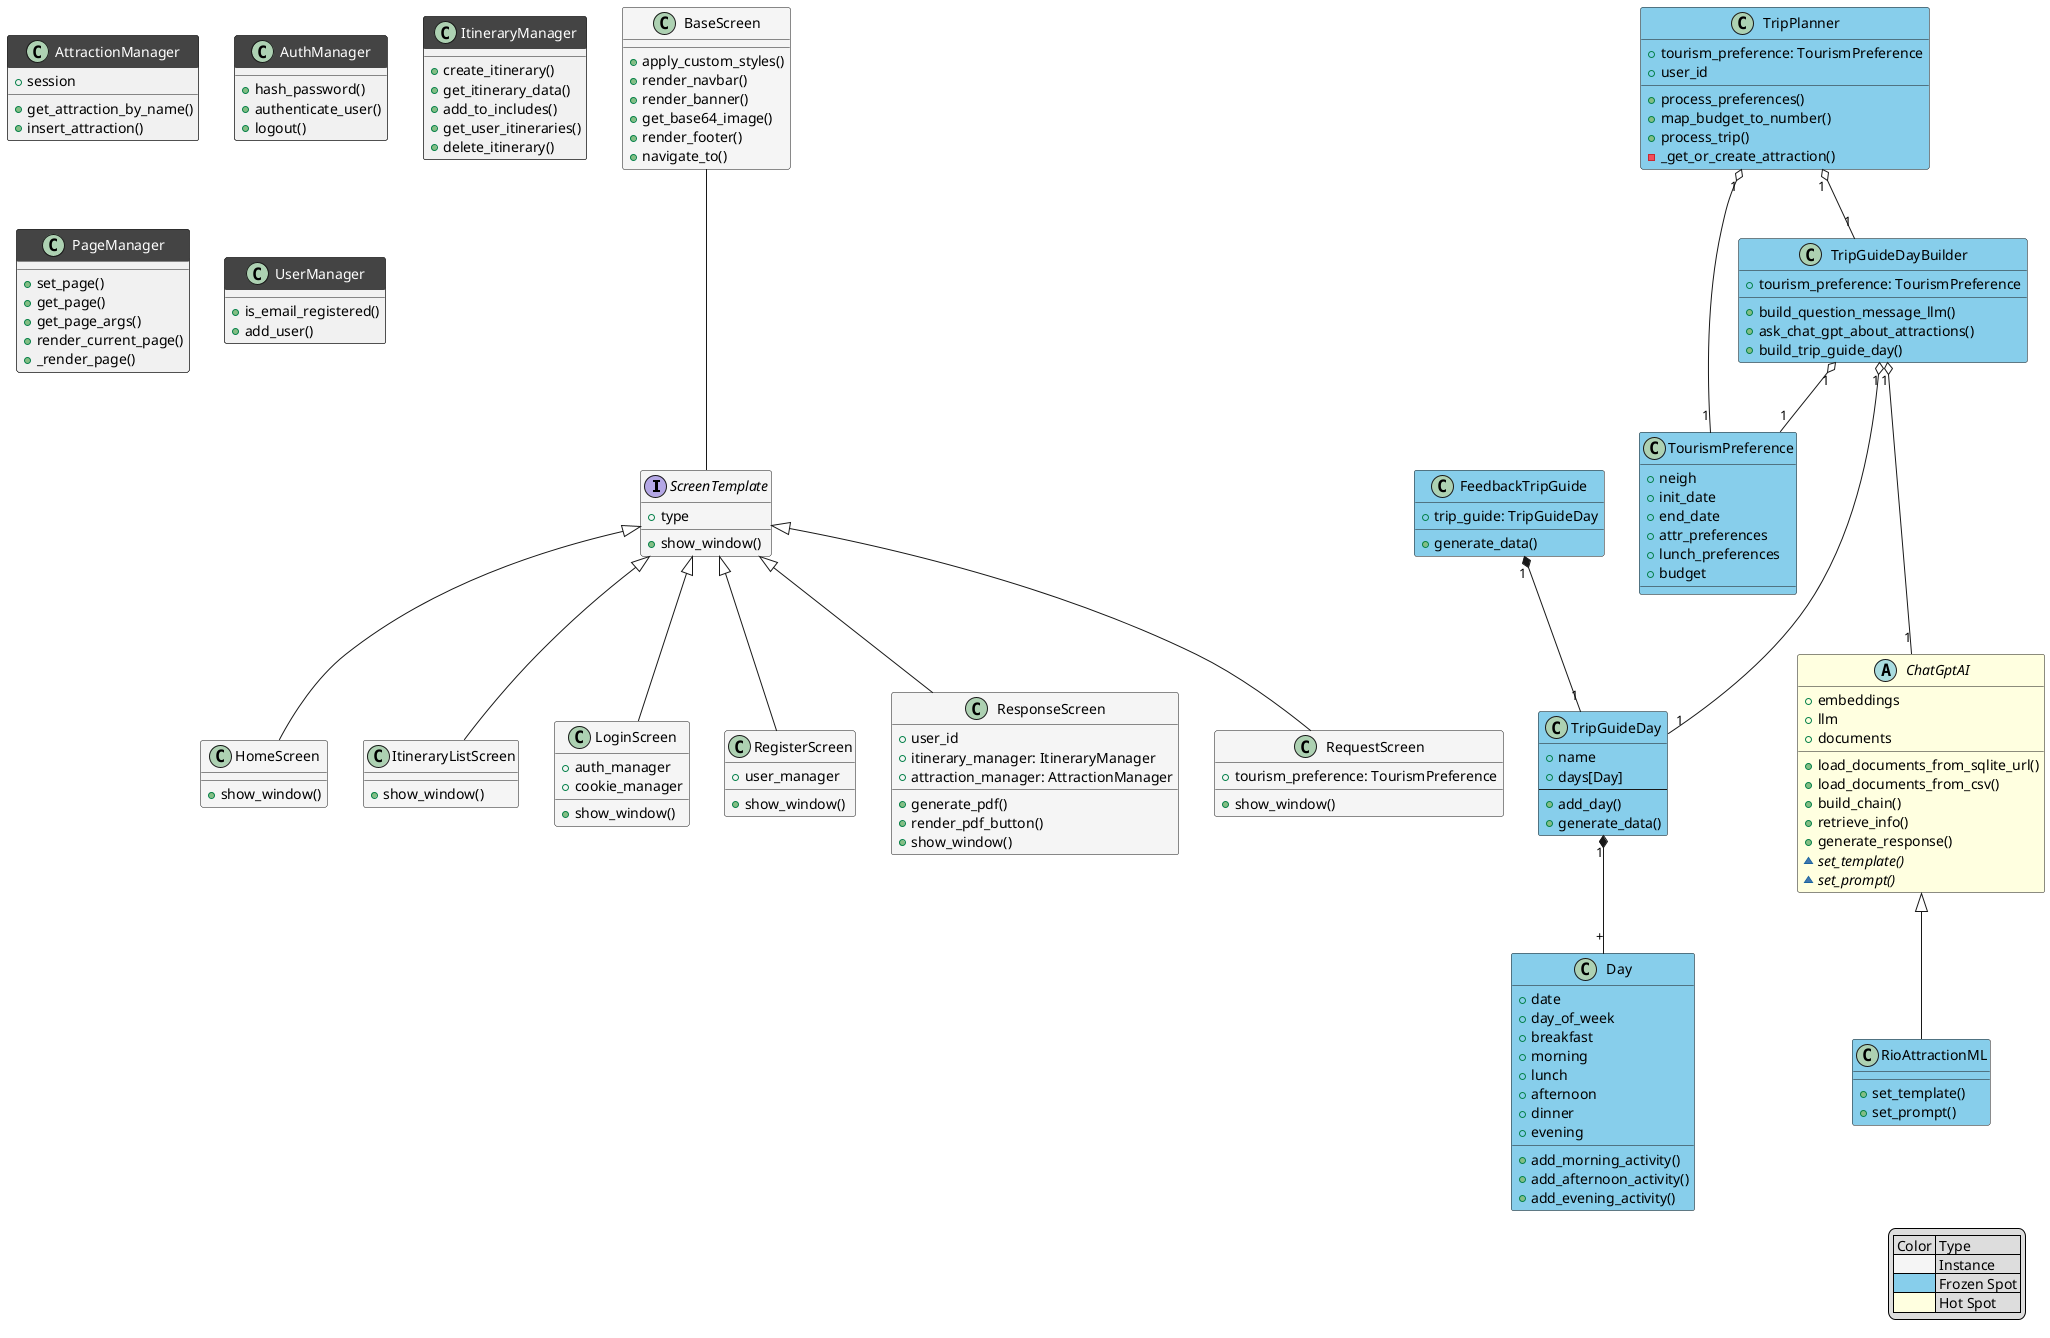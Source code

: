 @startuml

skinparam classFontColor automatic
skinparam classHeaderBackgroundColor #444
allow_mixing

Interface ScreenTemplate #WhiteSmoke {
    + type
    + show_window()
}

class BaseScreen #WhiteSmoke {
    + apply_custom_styles()
    + render_navbar()
    + render_banner()
    + get_base64_image()
    + render_footer()
    + navigate_to()
}

class HomeScreen #WhiteSmoke {
    + show_window()
}

class ItineraryListScreen #WhiteSmoke {
    + show_window()
}

class LoginScreen #WhiteSmoke {
    + auth_manager
    + cookie_manager

    + show_window()
}

class RegisterScreen #WhiteSmoke{
    + user_manager

    + show_window()
}

class ResponseScreen #WhiteSmoke {
    + user_id
    + itinerary_manager: ItineraryManager
    + attraction_manager: AttractionManager

    + generate_pdf()
    + render_pdf_button()
    + show_window()
}

class RequestScreen #WhiteSmoke {
    + tourism_preference: TourismPreference
    + show_window()
}


class TourismPreference #SkyBlue {
    + neigh
    + init_date
    + end_date
    + attr_preferences
    + lunch_preferences
    + budget

}

class FeedbackTripGuide #SkyBlue {
    + trip_guide: TripGuideDay
    + generate_data()
}

class TripGuideDay #SkyBlue {
    + name
    + days[Day]
    --
    + add_day()
    + generate_data()
}

class Day #SkyBlue {
    + date
    + day_of_week
    + breakfast
    + morning
    + lunch
    + afternoon
    + dinner
    + evening

    + add_morning_activity()
    + add_afternoon_activity()
    + add_evening_activity()
}

class TripGuideDayBuilder #SkyBlue {
    + tourism_preference: TourismPreference

    + build_question_message_llm()
    + ask_chat_gpt_about_attractions()
    + build_trip_guide_day()
}

abstract ChatGptAI #LightYellow {
    + embeddings
    + llm
    + documents

    + load_documents_from_sqlite_url()
    + load_documents_from_csv()
    + build_chain()
    + retrieve_info()
    + generate_response()
    ~{abstract} set_template()
    ~{abstract} set_prompt()
}

class RioAttractionML #SkyBlue{
    + set_template()
    + set_prompt()
}

class TripPlanner #SkyBlue {
    + tourism_preference: TourismPreference
    + user_id

    + process_preferences()
    + map_budget_to_number()
    + process_trip()
    - _get_or_create_attraction()
}

class AttractionManager {
    + session

    + get_attraction_by_name()
    + insert_attraction()
}

class AuthManager {
    + hash_password()
    + authenticate_user()
    + logout()
}

class ItineraryManager {
    + create_itinerary()
    + get_itinerary_data()
    + add_to_includes()
    + get_user_itineraries()
    + delete_itinerary()
}

class PageManager {
    + set_page()
    + get_page()
    + get_page_args()
    + render_current_page()
    + _render_page()
}

class UserManager {
    + is_email_registered()
    + add_user()
}

BaseScreen --- ScreenTemplate
ScreenTemplate  <|-- LoginScreen
ScreenTemplate <|-- ResponseScreen
ScreenTemplate <|-- RequestScreen
ScreenTemplate <|-- ItineraryListScreen
ScreenTemplate <|-- HomeScreen
ScreenTemplate <|-- RegisterScreen

ChatGptAI <|-- RioAttractionML

TripGuideDay "1" *-- "+" Day

FeedbackTripGuide "1" *-- "1" TripGuideDay

TripGuideDayBuilder "1" o-- "1" TourismPreference 
TripGuideDayBuilder "1" o--- "1" TripGuideDay  
TripGuideDayBuilder "1" o--- "1" ChatGptAI

TripPlanner "1" o-- "1" TripGuideDayBuilder
TripPlanner "1" o-- "1" TourismPreference

legend right 
    | Color | Type |
    |<#WhiteSmoke>| Instance |
    |<#SkyBlue>| Frozen Spot |
    |<#LightYellow>| Hot Spot|
endlegend

@enduml
